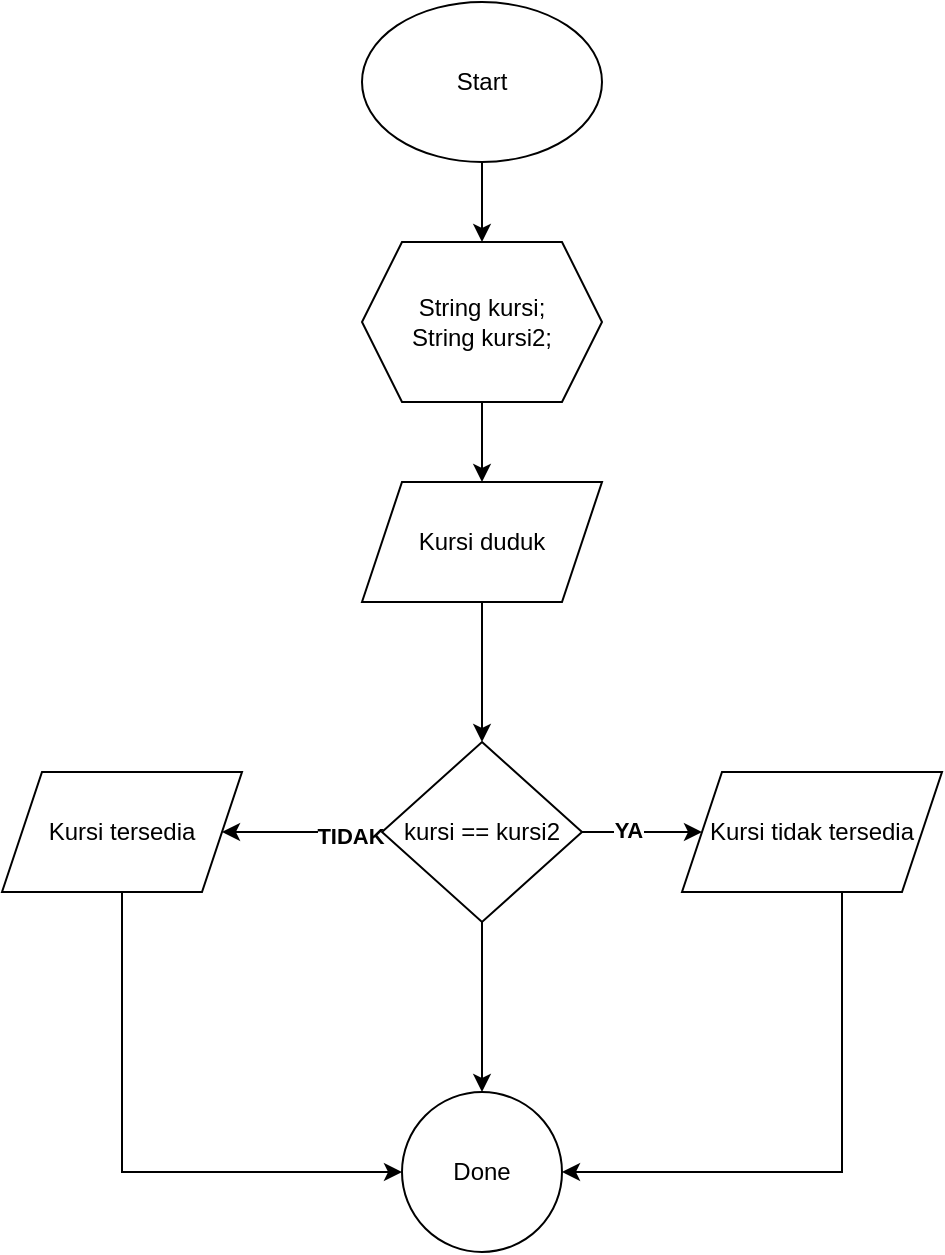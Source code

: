 <mxfile version="21.8.2" type="github">
  <diagram name="Page-1" id="IpSLOg1V-IFURideDpcO">
    <mxGraphModel dx="2036" dy="855" grid="1" gridSize="10" guides="1" tooltips="1" connect="1" arrows="1" fold="1" page="1" pageScale="1" pageWidth="850" pageHeight="1100" math="0" shadow="0">
      <root>
        <mxCell id="0" />
        <mxCell id="1" parent="0" />
        <mxCell id="zL02i8y22cRE-xZ0oMuS-3" value="" style="edgeStyle=orthogonalEdgeStyle;rounded=0;orthogonalLoop=1;jettySize=auto;html=1;" edge="1" parent="1" source="zL02i8y22cRE-xZ0oMuS-1" target="zL02i8y22cRE-xZ0oMuS-2">
          <mxGeometry relative="1" as="geometry" />
        </mxCell>
        <mxCell id="zL02i8y22cRE-xZ0oMuS-1" value="Start" style="ellipse;whiteSpace=wrap;html=1;" vertex="1" parent="1">
          <mxGeometry x="360" y="250" width="120" height="80" as="geometry" />
        </mxCell>
        <mxCell id="zL02i8y22cRE-xZ0oMuS-5" value="" style="edgeStyle=orthogonalEdgeStyle;rounded=0;orthogonalLoop=1;jettySize=auto;html=1;" edge="1" parent="1" source="zL02i8y22cRE-xZ0oMuS-2" target="zL02i8y22cRE-xZ0oMuS-4">
          <mxGeometry relative="1" as="geometry" />
        </mxCell>
        <mxCell id="zL02i8y22cRE-xZ0oMuS-2" value="String kursi;&lt;br&gt;String kursi2;" style="shape=hexagon;perimeter=hexagonPerimeter2;whiteSpace=wrap;html=1;fixedSize=1;" vertex="1" parent="1">
          <mxGeometry x="360" y="370" width="120" height="80" as="geometry" />
        </mxCell>
        <mxCell id="zL02i8y22cRE-xZ0oMuS-7" value="" style="edgeStyle=orthogonalEdgeStyle;rounded=0;orthogonalLoop=1;jettySize=auto;html=1;" edge="1" parent="1" source="zL02i8y22cRE-xZ0oMuS-4" target="zL02i8y22cRE-xZ0oMuS-6">
          <mxGeometry relative="1" as="geometry" />
        </mxCell>
        <mxCell id="zL02i8y22cRE-xZ0oMuS-4" value="Kursi duduk" style="shape=parallelogram;perimeter=parallelogramPerimeter;whiteSpace=wrap;html=1;fixedSize=1;" vertex="1" parent="1">
          <mxGeometry x="360" y="490" width="120" height="60" as="geometry" />
        </mxCell>
        <mxCell id="zL02i8y22cRE-xZ0oMuS-9" value="" style="edgeStyle=orthogonalEdgeStyle;rounded=0;orthogonalLoop=1;jettySize=auto;html=1;" edge="1" parent="1" source="zL02i8y22cRE-xZ0oMuS-6" target="zL02i8y22cRE-xZ0oMuS-8">
          <mxGeometry relative="1" as="geometry" />
        </mxCell>
        <mxCell id="zL02i8y22cRE-xZ0oMuS-13" value="&lt;b&gt;YA&lt;/b&gt;" style="edgeLabel;html=1;align=center;verticalAlign=middle;resizable=0;points=[];" vertex="1" connectable="0" parent="zL02i8y22cRE-xZ0oMuS-9">
          <mxGeometry x="-0.233" y="1" relative="1" as="geometry">
            <mxPoint as="offset" />
          </mxGeometry>
        </mxCell>
        <mxCell id="zL02i8y22cRE-xZ0oMuS-11" value="" style="edgeStyle=orthogonalEdgeStyle;rounded=0;orthogonalLoop=1;jettySize=auto;html=1;" edge="1" parent="1" source="zL02i8y22cRE-xZ0oMuS-6" target="zL02i8y22cRE-xZ0oMuS-10">
          <mxGeometry relative="1" as="geometry" />
        </mxCell>
        <mxCell id="zL02i8y22cRE-xZ0oMuS-12" value="&lt;b&gt;TIDAK&lt;/b&gt;" style="edgeLabel;html=1;align=center;verticalAlign=middle;resizable=0;points=[];" vertex="1" connectable="0" parent="zL02i8y22cRE-xZ0oMuS-11">
          <mxGeometry x="-0.6" y="2" relative="1" as="geometry">
            <mxPoint as="offset" />
          </mxGeometry>
        </mxCell>
        <mxCell id="zL02i8y22cRE-xZ0oMuS-15" value="" style="edgeStyle=orthogonalEdgeStyle;rounded=0;orthogonalLoop=1;jettySize=auto;html=1;" edge="1" parent="1" source="zL02i8y22cRE-xZ0oMuS-6" target="zL02i8y22cRE-xZ0oMuS-14">
          <mxGeometry relative="1" as="geometry" />
        </mxCell>
        <mxCell id="zL02i8y22cRE-xZ0oMuS-6" value="kursi == kursi2" style="rhombus;whiteSpace=wrap;html=1;" vertex="1" parent="1">
          <mxGeometry x="370" y="620" width="100" height="90" as="geometry" />
        </mxCell>
        <mxCell id="zL02i8y22cRE-xZ0oMuS-17" style="edgeStyle=orthogonalEdgeStyle;rounded=0;orthogonalLoop=1;jettySize=auto;html=1;entryX=1;entryY=0.5;entryDx=0;entryDy=0;" edge="1" parent="1" source="zL02i8y22cRE-xZ0oMuS-8" target="zL02i8y22cRE-xZ0oMuS-14">
          <mxGeometry relative="1" as="geometry">
            <Array as="points">
              <mxPoint x="600" y="835" />
            </Array>
          </mxGeometry>
        </mxCell>
        <mxCell id="zL02i8y22cRE-xZ0oMuS-8" value="Kursi tidak tersedia" style="shape=parallelogram;perimeter=parallelogramPerimeter;whiteSpace=wrap;html=1;fixedSize=1;" vertex="1" parent="1">
          <mxGeometry x="520" y="635" width="130" height="60" as="geometry" />
        </mxCell>
        <mxCell id="zL02i8y22cRE-xZ0oMuS-16" style="edgeStyle=orthogonalEdgeStyle;rounded=0;orthogonalLoop=1;jettySize=auto;html=1;entryX=0;entryY=0.5;entryDx=0;entryDy=0;" edge="1" parent="1" source="zL02i8y22cRE-xZ0oMuS-10" target="zL02i8y22cRE-xZ0oMuS-14">
          <mxGeometry relative="1" as="geometry">
            <Array as="points">
              <mxPoint x="240" y="835" />
            </Array>
          </mxGeometry>
        </mxCell>
        <mxCell id="zL02i8y22cRE-xZ0oMuS-10" value="Kursi tersedia" style="shape=parallelogram;perimeter=parallelogramPerimeter;whiteSpace=wrap;html=1;fixedSize=1;" vertex="1" parent="1">
          <mxGeometry x="180" y="635" width="120" height="60" as="geometry" />
        </mxCell>
        <mxCell id="zL02i8y22cRE-xZ0oMuS-14" value="Done" style="ellipse;whiteSpace=wrap;html=1;" vertex="1" parent="1">
          <mxGeometry x="380" y="795" width="80" height="80" as="geometry" />
        </mxCell>
      </root>
    </mxGraphModel>
  </diagram>
</mxfile>
